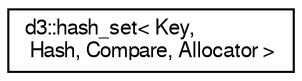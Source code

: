 digraph "Graphical Class Hierarchy"
{
  edge [fontname="FreeSans",fontsize="10",labelfontname="FreeSans",labelfontsize="10"];
  node [fontname="FreeSans",fontsize="10",shape=record];
  rankdir="LR";
  Node1 [label="d3::hash_set\< Key,\l Hash, Compare, Allocator \>",height=0.2,width=0.4,color="black", fillcolor="white", style="filled",URL="$structd3_1_1hash__set.html"];
}
